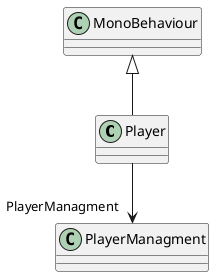 @startuml
class Player {
}
MonoBehaviour <|-- Player
Player --> "PlayerManagment" PlayerManagment
@enduml

